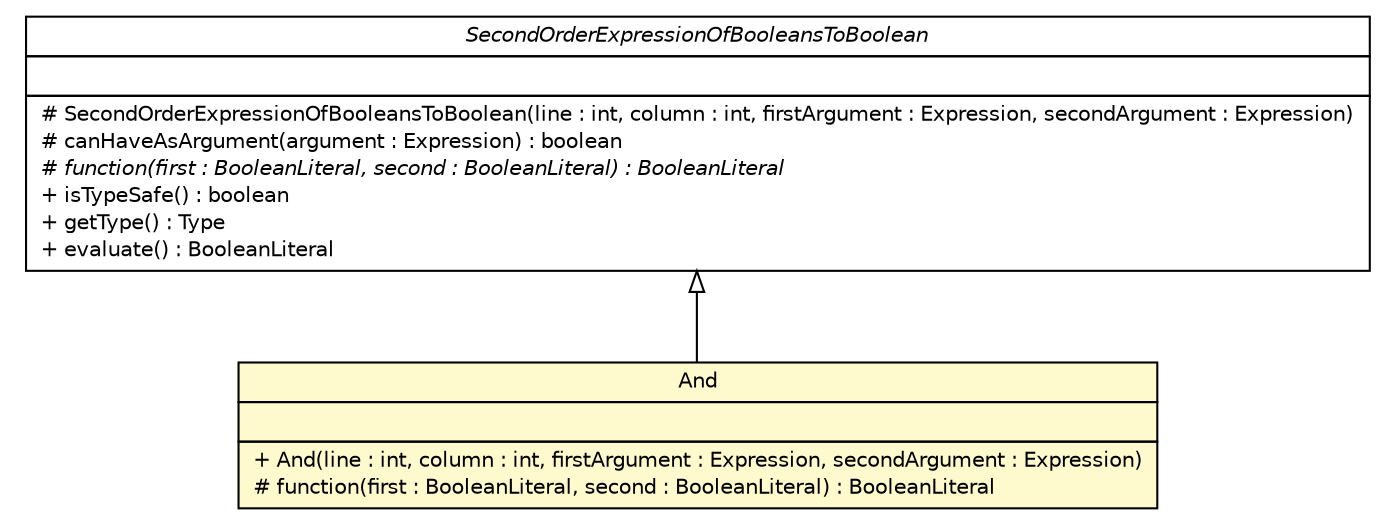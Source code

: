 #!/usr/local/bin/dot
#
# Class diagram 
# Generated by UMLGraph version R5_6 (http://www.umlgraph.org/)
#

digraph G {
	edge [fontname="Helvetica",fontsize=10,labelfontname="Helvetica",labelfontsize=10];
	node [fontname="Helvetica",fontsize=10,shape=plaintext];
	nodesep=0.25;
	ranksep=0.5;
	// model.programs.parsing.language.expression.second_order.And
	c3097 [label=<<table title="model.programs.parsing.language.expression.second_order.And" border="0" cellborder="1" cellspacing="0" cellpadding="2" port="p" bgcolor="lemonChiffon" href="./And.html">
		<tr><td><table border="0" cellspacing="0" cellpadding="1">
<tr><td align="center" balign="center"> And </td></tr>
		</table></td></tr>
		<tr><td><table border="0" cellspacing="0" cellpadding="1">
<tr><td align="left" balign="left">  </td></tr>
		</table></td></tr>
		<tr><td><table border="0" cellspacing="0" cellpadding="1">
<tr><td align="left" balign="left"> + And(line : int, column : int, firstArgument : Expression, secondArgument : Expression) </td></tr>
<tr><td align="left" balign="left"> # function(first : BooleanLiteral, second : BooleanLiteral) : BooleanLiteral </td></tr>
		</table></td></tr>
		</table>>, URL="./And.html", fontname="Helvetica", fontcolor="black", fontsize=10.0];
	// model.programs.parsing.language.expression.second_order.SecondOrderExpressionOfBooleansToBoolean
	c3108 [label=<<table title="model.programs.parsing.language.expression.second_order.SecondOrderExpressionOfBooleansToBoolean" border="0" cellborder="1" cellspacing="0" cellpadding="2" port="p" href="./SecondOrderExpressionOfBooleansToBoolean.html">
		<tr><td><table border="0" cellspacing="0" cellpadding="1">
<tr><td align="center" balign="center"><font face="Helvetica-Oblique"> SecondOrderExpressionOfBooleansToBoolean </font></td></tr>
		</table></td></tr>
		<tr><td><table border="0" cellspacing="0" cellpadding="1">
<tr><td align="left" balign="left">  </td></tr>
		</table></td></tr>
		<tr><td><table border="0" cellspacing="0" cellpadding="1">
<tr><td align="left" balign="left"> # SecondOrderExpressionOfBooleansToBoolean(line : int, column : int, firstArgument : Expression, secondArgument : Expression) </td></tr>
<tr><td align="left" balign="left"> # canHaveAsArgument(argument : Expression) : boolean </td></tr>
<tr><td align="left" balign="left"><font face="Helvetica-Oblique" point-size="10.0"> # function(first : BooleanLiteral, second : BooleanLiteral) : BooleanLiteral </font></td></tr>
<tr><td align="left" balign="left"> + isTypeSafe() : boolean </td></tr>
<tr><td align="left" balign="left"> + getType() : Type </td></tr>
<tr><td align="left" balign="left"> + evaluate() : BooleanLiteral </td></tr>
		</table></td></tr>
		</table>>, URL="./SecondOrderExpressionOfBooleansToBoolean.html", fontname="Helvetica", fontcolor="black", fontsize=10.0];
	//model.programs.parsing.language.expression.second_order.And extends model.programs.parsing.language.expression.second_order.SecondOrderExpressionOfBooleansToBoolean
	c3108:p -> c3097:p [dir=back,arrowtail=empty];
}

